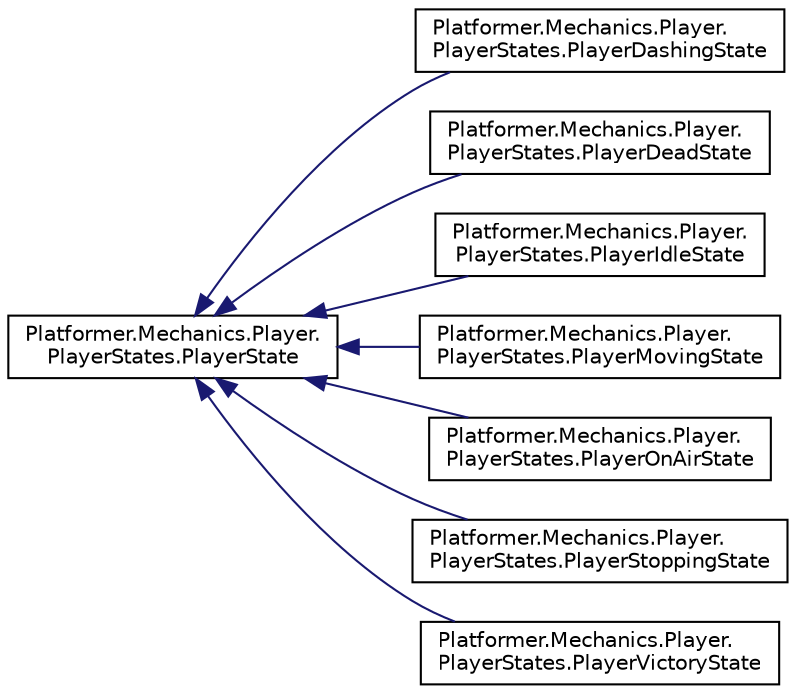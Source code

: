 digraph "Graphical Class Hierarchy"
{
 // LATEX_PDF_SIZE
  edge [fontname="Helvetica",fontsize="10",labelfontname="Helvetica",labelfontsize="10"];
  node [fontname="Helvetica",fontsize="10",shape=record];
  rankdir="LR";
  Node0 [label="Platformer.Mechanics.Player.\lPlayerStates.PlayerState",height=0.2,width=0.4,color="black", fillcolor="white", style="filled",URL="$interface_platformer_1_1_mechanics_1_1_player_1_1_player_states_1_1_player_state.html",tooltip="interface from which states that the Player can be will inherit"];
  Node0 -> Node1 [dir="back",color="midnightblue",fontsize="10",style="solid",fontname="Helvetica"];
  Node1 [label="Platformer.Mechanics.Player.\lPlayerStates.PlayerDashingState",height=0.2,width=0.4,color="black", fillcolor="white", style="filled",URL="$class_platformer_1_1_mechanics_1_1_player_1_1_player_states_1_1_player_dashing_state.html",tooltip="State the PlayerController is in while it is performing dash"];
  Node0 -> Node2 [dir="back",color="midnightblue",fontsize="10",style="solid",fontname="Helvetica"];
  Node2 [label="Platformer.Mechanics.Player.\lPlayerStates.PlayerDeadState",height=0.2,width=0.4,color="black", fillcolor="white", style="filled",URL="$class_platformer_1_1_mechanics_1_1_player_1_1_player_states_1_1_player_dead_state.html",tooltip="State the PlayerController is in when it enters a DeathZone"];
  Node0 -> Node3 [dir="back",color="midnightblue",fontsize="10",style="solid",fontname="Helvetica"];
  Node3 [label="Platformer.Mechanics.Player.\lPlayerStates.PlayerIdleState",height=0.2,width=0.4,color="black", fillcolor="white", style="filled",URL="$class_platformer_1_1_mechanics_1_1_player_1_1_player_states_1_1_player_idle_state.html",tooltip="State the PlayerController is in when it is idle in the ground"];
  Node0 -> Node4 [dir="back",color="midnightblue",fontsize="10",style="solid",fontname="Helvetica"];
  Node4 [label="Platformer.Mechanics.Player.\lPlayerStates.PlayerMovingState",height=0.2,width=0.4,color="black", fillcolor="white", style="filled",URL="$class_platformer_1_1_mechanics_1_1_player_1_1_player_states_1_1_player_moving_state.html",tooltip="State the PlayerController is in when it is moving in the ground"];
  Node0 -> Node5 [dir="back",color="midnightblue",fontsize="10",style="solid",fontname="Helvetica"];
  Node5 [label="Platformer.Mechanics.Player.\lPlayerStates.PlayerOnAirState",height=0.2,width=0.4,color="black", fillcolor="white", style="filled",URL="$class_platformer_1_1_mechanics_1_1_player_1_1_player_states_1_1_player_on_air_state.html",tooltip="State the PlayerController is in when it is on Air"];
  Node0 -> Node6 [dir="back",color="midnightblue",fontsize="10",style="solid",fontname="Helvetica"];
  Node6 [label="Platformer.Mechanics.Player.\lPlayerStates.PlayerStoppingState",height=0.2,width=0.4,color="black", fillcolor="white", style="filled",URL="$class_platformer_1_1_mechanics_1_1_player_1_1_player_states_1_1_player_stopping_state.html",tooltip="State the player is in when PlayerController was performing a movement but now is going to stop movin..."];
  Node0 -> Node7 [dir="back",color="midnightblue",fontsize="10",style="solid",fontname="Helvetica"];
  Node7 [label="Platformer.Mechanics.Player.\lPlayerStates.PlayerVictoryState",height=0.2,width=0.4,color="black", fillcolor="white", style="filled",URL="$class_platformer_1_1_mechanics_1_1_player_1_1_player_states_1_1_player_victory_state.html",tooltip="State the player is in when PlayerController enter a VictoryZone"];
}
